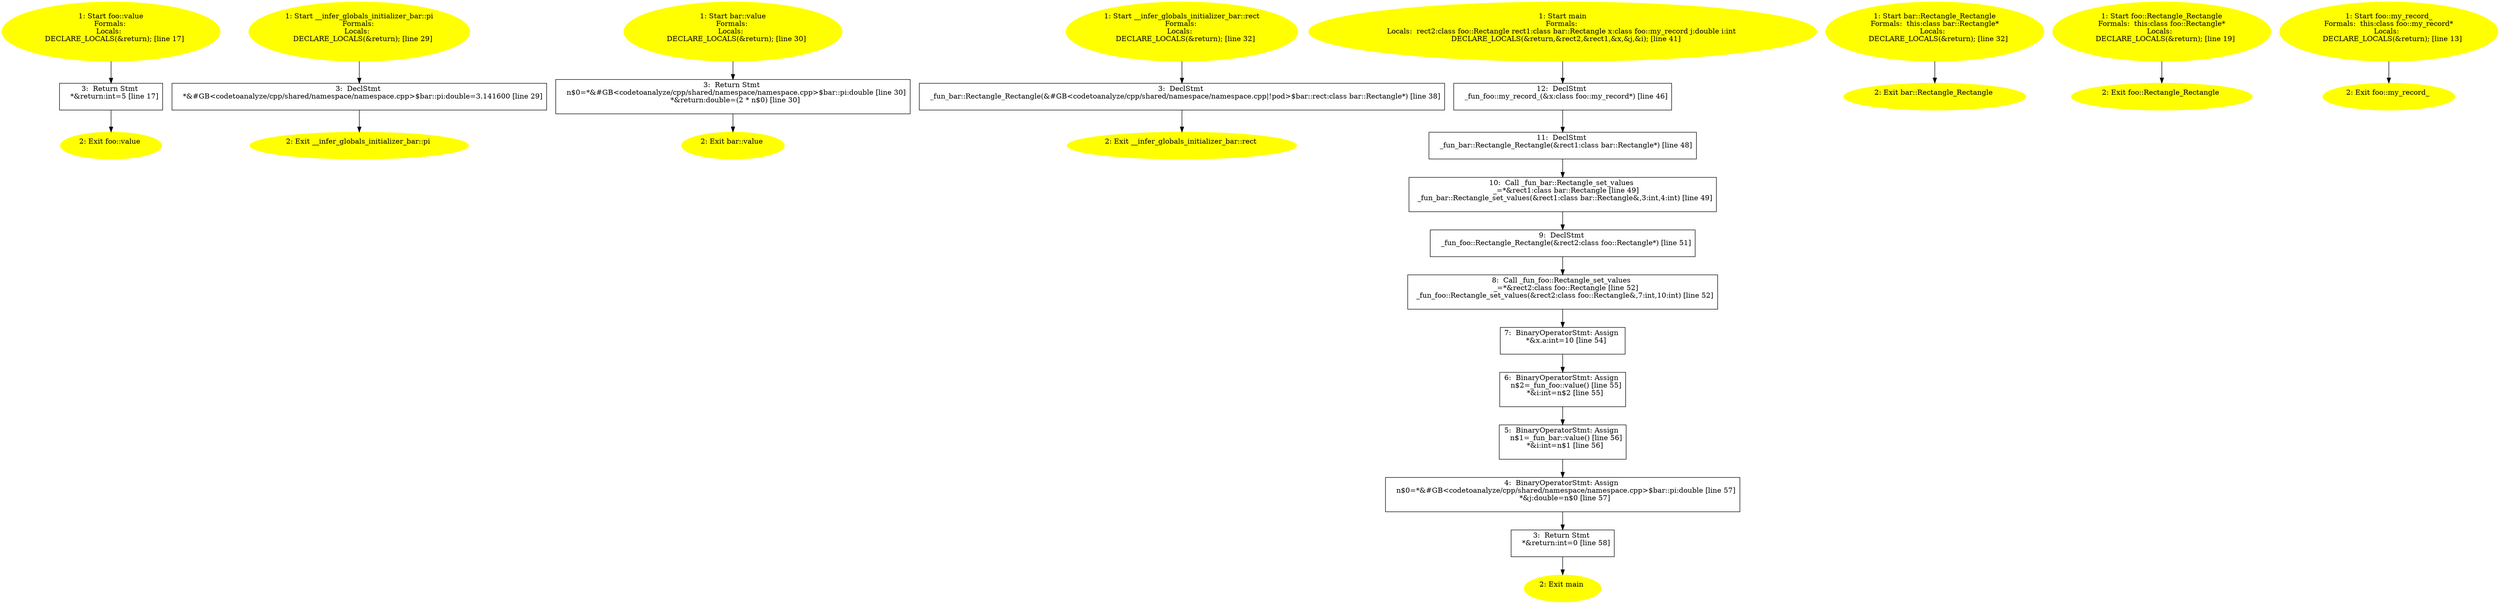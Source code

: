 /* @generated */
digraph iCFG {
"value#foo#_ZN3foo5valueEv.b87bee627b7f622b353300380ece49e8_1" [label="1: Start foo::value\nFormals: \nLocals:  \n   DECLARE_LOCALS(&return); [line 17]\n " color=yellow style=filled]
	

	 "value#foo#_ZN3foo5valueEv.b87bee627b7f622b353300380ece49e8_1" -> "value#foo#_ZN3foo5valueEv.b87bee627b7f622b353300380ece49e8_3" ;
"value#foo#_ZN3foo5valueEv.b87bee627b7f622b353300380ece49e8_2" [label="2: Exit foo::value \n  " color=yellow style=filled]
	

"value#foo#_ZN3foo5valueEv.b87bee627b7f622b353300380ece49e8_3" [label="3:  Return Stmt \n   *&return:int=5 [line 17]\n " shape="box"]
	

	 "value#foo#_ZN3foo5valueEv.b87bee627b7f622b353300380ece49e8_3" -> "value#foo#_ZN3foo5valueEv.b87bee627b7f622b353300380ece49e8_2" ;
"pi#__infer_globals_initializer_bar.1155d696836634e07d40a8f71831e209_1" [label="1: Start __infer_globals_initializer_bar::pi\nFormals: \nLocals:  \n   DECLARE_LOCALS(&return); [line 29]\n " color=yellow style=filled]
	

	 "pi#__infer_globals_initializer_bar.1155d696836634e07d40a8f71831e209_1" -> "pi#__infer_globals_initializer_bar.1155d696836634e07d40a8f71831e209_3" ;
"pi#__infer_globals_initializer_bar.1155d696836634e07d40a8f71831e209_2" [label="2: Exit __infer_globals_initializer_bar::pi \n  " color=yellow style=filled]
	

"pi#__infer_globals_initializer_bar.1155d696836634e07d40a8f71831e209_3" [label="3:  DeclStmt \n   *&#GB<codetoanalyze/cpp/shared/namespace/namespace.cpp>$bar::pi:double=3.141600 [line 29]\n " shape="box"]
	

	 "pi#__infer_globals_initializer_bar.1155d696836634e07d40a8f71831e209_3" -> "pi#__infer_globals_initializer_bar.1155d696836634e07d40a8f71831e209_2" ;
"value#bar#_ZN3bar5valueEv.c4f3702e0a2c665b92d9ddc705c63d00_1" [label="1: Start bar::value\nFormals: \nLocals:  \n   DECLARE_LOCALS(&return); [line 30]\n " color=yellow style=filled]
	

	 "value#bar#_ZN3bar5valueEv.c4f3702e0a2c665b92d9ddc705c63d00_1" -> "value#bar#_ZN3bar5valueEv.c4f3702e0a2c665b92d9ddc705c63d00_3" ;
"value#bar#_ZN3bar5valueEv.c4f3702e0a2c665b92d9ddc705c63d00_2" [label="2: Exit bar::value \n  " color=yellow style=filled]
	

"value#bar#_ZN3bar5valueEv.c4f3702e0a2c665b92d9ddc705c63d00_3" [label="3:  Return Stmt \n   n$0=*&#GB<codetoanalyze/cpp/shared/namespace/namespace.cpp>$bar::pi:double [line 30]\n  *&return:double=(2 * n$0) [line 30]\n " shape="box"]
	

	 "value#bar#_ZN3bar5valueEv.c4f3702e0a2c665b92d9ddc705c63d00_3" -> "value#bar#_ZN3bar5valueEv.c4f3702e0a2c665b92d9ddc705c63d00_2" ;
"rect#__infer_globals_initializer_bar.4a1fbff7dd04d46c33088cc2bed92914_1" [label="1: Start __infer_globals_initializer_bar::rect\nFormals: \nLocals:  \n   DECLARE_LOCALS(&return); [line 32]\n " color=yellow style=filled]
	

	 "rect#__infer_globals_initializer_bar.4a1fbff7dd04d46c33088cc2bed92914_1" -> "rect#__infer_globals_initializer_bar.4a1fbff7dd04d46c33088cc2bed92914_3" ;
"rect#__infer_globals_initializer_bar.4a1fbff7dd04d46c33088cc2bed92914_2" [label="2: Exit __infer_globals_initializer_bar::rect \n  " color=yellow style=filled]
	

"rect#__infer_globals_initializer_bar.4a1fbff7dd04d46c33088cc2bed92914_3" [label="3:  DeclStmt \n   _fun_bar::Rectangle_Rectangle(&#GB<codetoanalyze/cpp/shared/namespace/namespace.cpp|!pod>$bar::rect:class bar::Rectangle*) [line 38]\n " shape="box"]
	

	 "rect#__infer_globals_initializer_bar.4a1fbff7dd04d46c33088cc2bed92914_3" -> "rect#__infer_globals_initializer_bar.4a1fbff7dd04d46c33088cc2bed92914_2" ;
"main.fad58de7366495db4650cfefac2fcd61_1" [label="1: Start main\nFormals: \nLocals:  rect2:class foo::Rectangle rect1:class bar::Rectangle x:class foo::my_record j:double i:int \n   DECLARE_LOCALS(&return,&rect2,&rect1,&x,&j,&i); [line 41]\n " color=yellow style=filled]
	

	 "main.fad58de7366495db4650cfefac2fcd61_1" -> "main.fad58de7366495db4650cfefac2fcd61_12" ;
"main.fad58de7366495db4650cfefac2fcd61_2" [label="2: Exit main \n  " color=yellow style=filled]
	

"main.fad58de7366495db4650cfefac2fcd61_3" [label="3:  Return Stmt \n   *&return:int=0 [line 58]\n " shape="box"]
	

	 "main.fad58de7366495db4650cfefac2fcd61_3" -> "main.fad58de7366495db4650cfefac2fcd61_2" ;
"main.fad58de7366495db4650cfefac2fcd61_4" [label="4:  BinaryOperatorStmt: Assign \n   n$0=*&#GB<codetoanalyze/cpp/shared/namespace/namespace.cpp>$bar::pi:double [line 57]\n  *&j:double=n$0 [line 57]\n " shape="box"]
	

	 "main.fad58de7366495db4650cfefac2fcd61_4" -> "main.fad58de7366495db4650cfefac2fcd61_3" ;
"main.fad58de7366495db4650cfefac2fcd61_5" [label="5:  BinaryOperatorStmt: Assign \n   n$1=_fun_bar::value() [line 56]\n  *&i:int=n$1 [line 56]\n " shape="box"]
	

	 "main.fad58de7366495db4650cfefac2fcd61_5" -> "main.fad58de7366495db4650cfefac2fcd61_4" ;
"main.fad58de7366495db4650cfefac2fcd61_6" [label="6:  BinaryOperatorStmt: Assign \n   n$2=_fun_foo::value() [line 55]\n  *&i:int=n$2 [line 55]\n " shape="box"]
	

	 "main.fad58de7366495db4650cfefac2fcd61_6" -> "main.fad58de7366495db4650cfefac2fcd61_5" ;
"main.fad58de7366495db4650cfefac2fcd61_7" [label="7:  BinaryOperatorStmt: Assign \n   *&x.a:int=10 [line 54]\n " shape="box"]
	

	 "main.fad58de7366495db4650cfefac2fcd61_7" -> "main.fad58de7366495db4650cfefac2fcd61_6" ;
"main.fad58de7366495db4650cfefac2fcd61_8" [label="8:  Call _fun_foo::Rectangle_set_values \n   _=*&rect2:class foo::Rectangle [line 52]\n  _fun_foo::Rectangle_set_values(&rect2:class foo::Rectangle&,7:int,10:int) [line 52]\n " shape="box"]
	

	 "main.fad58de7366495db4650cfefac2fcd61_8" -> "main.fad58de7366495db4650cfefac2fcd61_7" ;
"main.fad58de7366495db4650cfefac2fcd61_9" [label="9:  DeclStmt \n   _fun_foo::Rectangle_Rectangle(&rect2:class foo::Rectangle*) [line 51]\n " shape="box"]
	

	 "main.fad58de7366495db4650cfefac2fcd61_9" -> "main.fad58de7366495db4650cfefac2fcd61_8" ;
"main.fad58de7366495db4650cfefac2fcd61_10" [label="10:  Call _fun_bar::Rectangle_set_values \n   _=*&rect1:class bar::Rectangle [line 49]\n  _fun_bar::Rectangle_set_values(&rect1:class bar::Rectangle&,3:int,4:int) [line 49]\n " shape="box"]
	

	 "main.fad58de7366495db4650cfefac2fcd61_10" -> "main.fad58de7366495db4650cfefac2fcd61_9" ;
"main.fad58de7366495db4650cfefac2fcd61_11" [label="11:  DeclStmt \n   _fun_bar::Rectangle_Rectangle(&rect1:class bar::Rectangle*) [line 48]\n " shape="box"]
	

	 "main.fad58de7366495db4650cfefac2fcd61_11" -> "main.fad58de7366495db4650cfefac2fcd61_10" ;
"main.fad58de7366495db4650cfefac2fcd61_12" [label="12:  DeclStmt \n   _fun_foo::my_record_(&x:class foo::my_record*) [line 46]\n " shape="box"]
	

	 "main.fad58de7366495db4650cfefac2fcd61_12" -> "main.fad58de7366495db4650cfefac2fcd61_11" ;
"Rectangle#Rectangle#bar#{_ZN3bar9RectangleC1Ev}.d067943fb9408a31a20434192e05638e_1" [label="1: Start bar::Rectangle_Rectangle\nFormals:  this:class bar::Rectangle*\nLocals:  \n   DECLARE_LOCALS(&return); [line 32]\n " color=yellow style=filled]
	

	 "Rectangle#Rectangle#bar#{_ZN3bar9RectangleC1Ev}.d067943fb9408a31a20434192e05638e_1" -> "Rectangle#Rectangle#bar#{_ZN3bar9RectangleC1Ev}.d067943fb9408a31a20434192e05638e_2" ;
"Rectangle#Rectangle#bar#{_ZN3bar9RectangleC1Ev}.d067943fb9408a31a20434192e05638e_2" [label="2: Exit bar::Rectangle_Rectangle \n  " color=yellow style=filled]
	

"Rectangle#Rectangle#foo#{_ZN3foo9RectangleC1Ev}.49b47b0ed90254b00a75b3178a9f2828_1" [label="1: Start foo::Rectangle_Rectangle\nFormals:  this:class foo::Rectangle*\nLocals:  \n   DECLARE_LOCALS(&return); [line 19]\n " color=yellow style=filled]
	

	 "Rectangle#Rectangle#foo#{_ZN3foo9RectangleC1Ev}.49b47b0ed90254b00a75b3178a9f2828_1" -> "Rectangle#Rectangle#foo#{_ZN3foo9RectangleC1Ev}.49b47b0ed90254b00a75b3178a9f2828_2" ;
"Rectangle#Rectangle#foo#{_ZN3foo9RectangleC1Ev}.49b47b0ed90254b00a75b3178a9f2828_2" [label="2: Exit foo::Rectangle_Rectangle \n  " color=yellow style=filled]
	

"#my_record#foo#{_ZN3foo9my_recordC1Ev}.e0b8a3b0537ba2de477f6c176aa5b54c_1" [label="1: Start foo::my_record_\nFormals:  this:class foo::my_record*\nLocals:  \n   DECLARE_LOCALS(&return); [line 13]\n " color=yellow style=filled]
	

	 "#my_record#foo#{_ZN3foo9my_recordC1Ev}.e0b8a3b0537ba2de477f6c176aa5b54c_1" -> "#my_record#foo#{_ZN3foo9my_recordC1Ev}.e0b8a3b0537ba2de477f6c176aa5b54c_2" ;
"#my_record#foo#{_ZN3foo9my_recordC1Ev}.e0b8a3b0537ba2de477f6c176aa5b54c_2" [label="2: Exit foo::my_record_ \n  " color=yellow style=filled]
	

}
